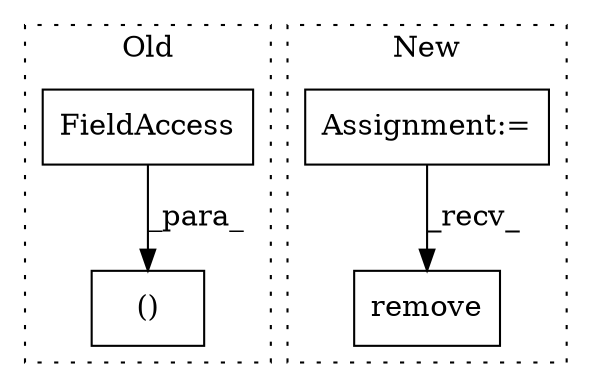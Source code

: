 digraph G {
subgraph cluster0 {
1 [label="()" a="106" s="5615" l="71" shape="box"];
4 [label="FieldAccess" a="22" s="5659" l="7" shape="box"];
label = "Old";
style="dotted";
}
subgraph cluster1 {
2 [label="remove" a="32" s="6310,6338" l="7,1" shape="box"];
3 [label="Assignment:=" a="7" s="3421" l="2" shape="box"];
label = "New";
style="dotted";
}
3 -> 2 [label="_recv_"];
4 -> 1 [label="_para_"];
}